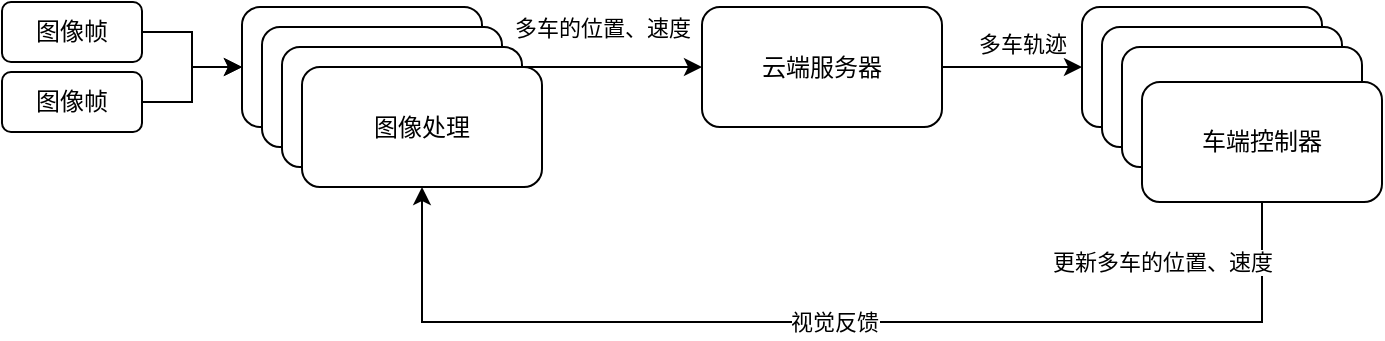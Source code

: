 <mxfile version="18.1.3" type="github">
  <diagram id="C5RBs43oDa-KdzZeNtuy" name="Page-1">
    <mxGraphModel dx="785" dy="485" grid="1" gridSize="10" guides="1" tooltips="1" connect="1" arrows="1" fold="1" page="1" pageScale="1" pageWidth="827" pageHeight="1169" math="0" shadow="0">
      <root>
        <mxCell id="WIyWlLk6GJQsqaUBKTNV-0" />
        <mxCell id="WIyWlLk6GJQsqaUBKTNV-1" parent="WIyWlLk6GJQsqaUBKTNV-0" />
        <mxCell id="JirO6FZ4X6iLIs8MiR3D-5" style="edgeStyle=orthogonalEdgeStyle;rounded=0;orthogonalLoop=1;jettySize=auto;html=1;exitX=1;exitY=0.5;exitDx=0;exitDy=0;entryX=0;entryY=0.5;entryDx=0;entryDy=0;" edge="1" parent="WIyWlLk6GJQsqaUBKTNV-1" source="WIyWlLk6GJQsqaUBKTNV-3" target="JirO6FZ4X6iLIs8MiR3D-2">
          <mxGeometry relative="1" as="geometry" />
        </mxCell>
        <mxCell id="WIyWlLk6GJQsqaUBKTNV-3" value="图像帧" style="rounded=1;whiteSpace=wrap;html=1;fontSize=12;glass=0;strokeWidth=1;shadow=0;" parent="WIyWlLk6GJQsqaUBKTNV-1" vertex="1">
          <mxGeometry x="80" y="220" width="70" height="30" as="geometry" />
        </mxCell>
        <mxCell id="JirO6FZ4X6iLIs8MiR3D-8" style="edgeStyle=orthogonalEdgeStyle;rounded=0;orthogonalLoop=1;jettySize=auto;html=1;exitX=1;exitY=0.5;exitDx=0;exitDy=0;entryX=0;entryY=0.5;entryDx=0;entryDy=0;" edge="1" parent="WIyWlLk6GJQsqaUBKTNV-1" source="JirO6FZ4X6iLIs8MiR3D-2" target="JirO6FZ4X6iLIs8MiR3D-7">
          <mxGeometry relative="1" as="geometry" />
        </mxCell>
        <mxCell id="JirO6FZ4X6iLIs8MiR3D-9" value="多车的位置、速度" style="edgeLabel;html=1;align=center;verticalAlign=middle;resizable=0;points=[];" vertex="1" connectable="0" parent="JirO6FZ4X6iLIs8MiR3D-8">
          <mxGeometry x="-0.143" y="-1" relative="1" as="geometry">
            <mxPoint x="13" y="-21" as="offset" />
          </mxGeometry>
        </mxCell>
        <mxCell id="JirO6FZ4X6iLIs8MiR3D-2" value="&lt;span style=&quot;&quot;&gt;图像处理&lt;/span&gt;" style="rounded=1;whiteSpace=wrap;html=1;" vertex="1" parent="WIyWlLk6GJQsqaUBKTNV-1">
          <mxGeometry x="200" y="222.5" width="120" height="60" as="geometry" />
        </mxCell>
        <mxCell id="JirO6FZ4X6iLIs8MiR3D-6" style="edgeStyle=orthogonalEdgeStyle;rounded=0;orthogonalLoop=1;jettySize=auto;html=1;exitX=1;exitY=0.5;exitDx=0;exitDy=0;entryX=0;entryY=0.5;entryDx=0;entryDy=0;" edge="1" parent="WIyWlLk6GJQsqaUBKTNV-1" source="JirO6FZ4X6iLIs8MiR3D-4" target="JirO6FZ4X6iLIs8MiR3D-2">
          <mxGeometry relative="1" as="geometry" />
        </mxCell>
        <mxCell id="JirO6FZ4X6iLIs8MiR3D-4" value="图像帧" style="rounded=1;whiteSpace=wrap;html=1;fontSize=12;glass=0;strokeWidth=1;shadow=0;" vertex="1" parent="WIyWlLk6GJQsqaUBKTNV-1">
          <mxGeometry x="80" y="255" width="70" height="30" as="geometry" />
        </mxCell>
        <mxCell id="JirO6FZ4X6iLIs8MiR3D-12" value="多车轨迹" style="edgeStyle=orthogonalEdgeStyle;rounded=0;orthogonalLoop=1;jettySize=auto;html=1;exitX=1;exitY=0.5;exitDx=0;exitDy=0;" edge="1" parent="WIyWlLk6GJQsqaUBKTNV-1" source="JirO6FZ4X6iLIs8MiR3D-7" target="JirO6FZ4X6iLIs8MiR3D-11">
          <mxGeometry x="0.143" y="13" relative="1" as="geometry">
            <mxPoint y="1" as="offset" />
          </mxGeometry>
        </mxCell>
        <mxCell id="JirO6FZ4X6iLIs8MiR3D-7" value="&lt;span style=&quot;&quot;&gt;云端服务器&lt;/span&gt;" style="rounded=1;whiteSpace=wrap;html=1;" vertex="1" parent="WIyWlLk6GJQsqaUBKTNV-1">
          <mxGeometry x="430" y="222.5" width="120" height="60" as="geometry" />
        </mxCell>
        <mxCell id="JirO6FZ4X6iLIs8MiR3D-11" value="&lt;span style=&quot;&quot;&gt;车端控制器&lt;/span&gt;" style="rounded=1;whiteSpace=wrap;html=1;" vertex="1" parent="WIyWlLk6GJQsqaUBKTNV-1">
          <mxGeometry x="620" y="222.5" width="120" height="60" as="geometry" />
        </mxCell>
        <mxCell id="JirO6FZ4X6iLIs8MiR3D-15" value="&lt;span style=&quot;&quot;&gt;车端控制器&lt;/span&gt;" style="rounded=1;whiteSpace=wrap;html=1;" vertex="1" parent="WIyWlLk6GJQsqaUBKTNV-1">
          <mxGeometry x="630" y="232.5" width="120" height="60" as="geometry" />
        </mxCell>
        <mxCell id="JirO6FZ4X6iLIs8MiR3D-16" value="&lt;span style=&quot;&quot;&gt;车端控制器&lt;/span&gt;" style="rounded=1;whiteSpace=wrap;html=1;" vertex="1" parent="WIyWlLk6GJQsqaUBKTNV-1">
          <mxGeometry x="640" y="242.5" width="120" height="60" as="geometry" />
        </mxCell>
        <mxCell id="JirO6FZ4X6iLIs8MiR3D-21" value="视觉反馈" style="edgeStyle=orthogonalEdgeStyle;rounded=0;orthogonalLoop=1;jettySize=auto;html=1;entryX=0.5;entryY=1;entryDx=0;entryDy=0;" edge="1" parent="WIyWlLk6GJQsqaUBKTNV-1" source="JirO6FZ4X6iLIs8MiR3D-17" target="JirO6FZ4X6iLIs8MiR3D-20">
          <mxGeometry relative="1" as="geometry">
            <Array as="points">
              <mxPoint x="710" y="380" />
              <mxPoint x="290" y="380" />
            </Array>
          </mxGeometry>
        </mxCell>
        <mxCell id="JirO6FZ4X6iLIs8MiR3D-17" value="&lt;span style=&quot;&quot;&gt;车端控制器&lt;/span&gt;" style="rounded=1;whiteSpace=wrap;html=1;" vertex="1" parent="WIyWlLk6GJQsqaUBKTNV-1">
          <mxGeometry x="650" y="260" width="120" height="60" as="geometry" />
        </mxCell>
        <mxCell id="JirO6FZ4X6iLIs8MiR3D-18" value="&lt;span style=&quot;&quot;&gt;图像处理&lt;/span&gt;" style="rounded=1;whiteSpace=wrap;html=1;" vertex="1" parent="WIyWlLk6GJQsqaUBKTNV-1">
          <mxGeometry x="210" y="232.5" width="120" height="60" as="geometry" />
        </mxCell>
        <mxCell id="JirO6FZ4X6iLIs8MiR3D-19" value="&lt;span style=&quot;&quot;&gt;图像处理&lt;/span&gt;" style="rounded=1;whiteSpace=wrap;html=1;" vertex="1" parent="WIyWlLk6GJQsqaUBKTNV-1">
          <mxGeometry x="220" y="242.5" width="120" height="60" as="geometry" />
        </mxCell>
        <mxCell id="JirO6FZ4X6iLIs8MiR3D-20" value="&lt;span style=&quot;&quot;&gt;图像处理&lt;/span&gt;" style="rounded=1;whiteSpace=wrap;html=1;" vertex="1" parent="WIyWlLk6GJQsqaUBKTNV-1">
          <mxGeometry x="230" y="252.5" width="120" height="60" as="geometry" />
        </mxCell>
        <mxCell id="JirO6FZ4X6iLIs8MiR3D-23" value="更新多车的位置、速度" style="edgeLabel;html=1;align=center;verticalAlign=middle;resizable=0;points=[];" vertex="1" connectable="0" parent="WIyWlLk6GJQsqaUBKTNV-1">
          <mxGeometry x="660" y="350" as="geometry" />
        </mxCell>
      </root>
    </mxGraphModel>
  </diagram>
</mxfile>
